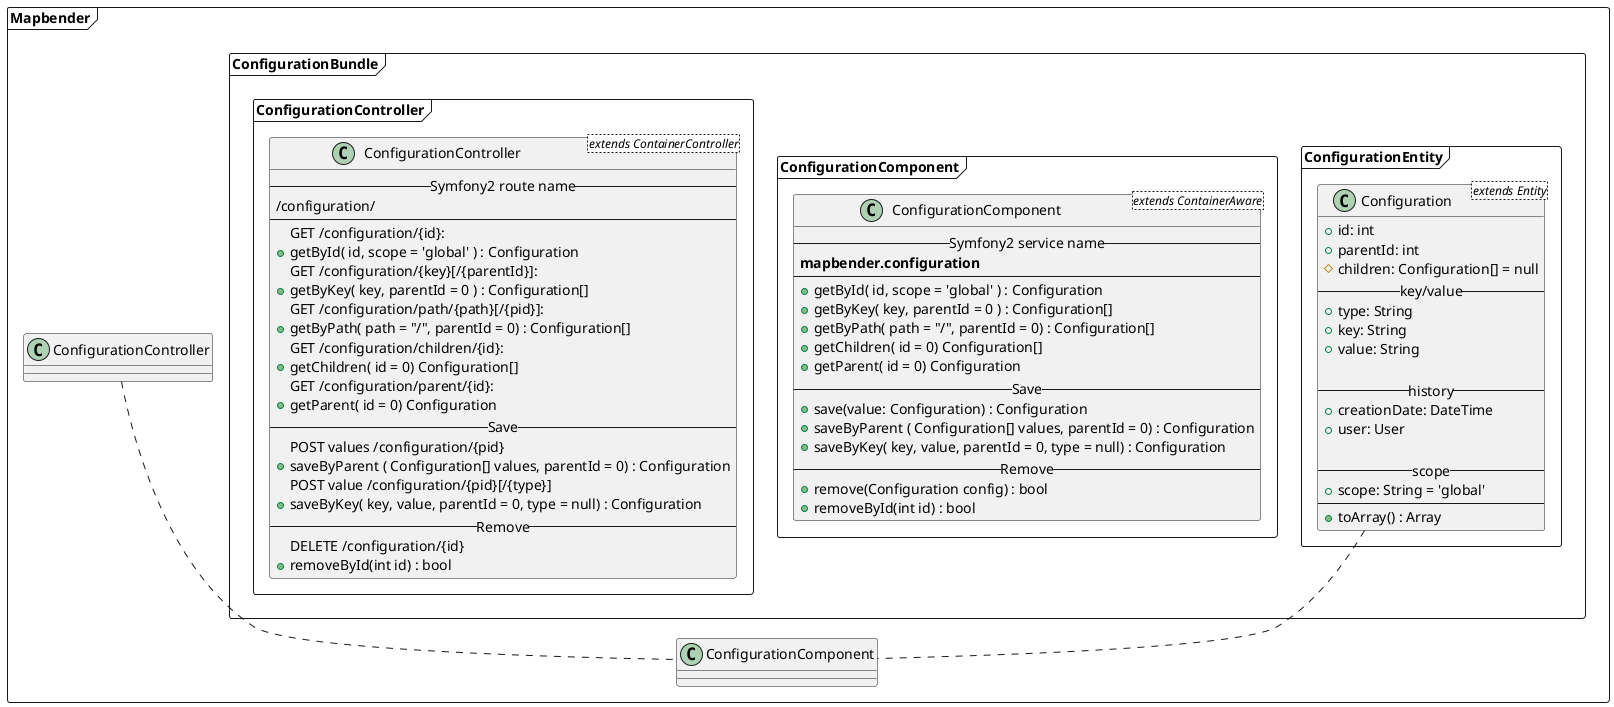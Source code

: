@startuml
package Mapbender <<Frame>> {
  package ConfigurationBundle <<frame>> {
    package ConfigurationEntity <<frame>> {
      class Configuration <extends Entity> {
        + id: int
        + parentId: int
        # children: Configuration[] = null
        -- key/value --
        + type: String
        + key: String
        + value: String

        -- history --
        + creationDate: DateTime
        + user: User

        -- scope --
        + scope: String = 'global'
        --
        + toArray() : Array
      }
    }

    package ConfigurationComponent <<frame>> {
      class ConfigurationComponent <extends ContainerAware> {
        -- Symfony2 service name --
        **mapbender.configuration**
        --
        + getById( id, scope = 'global' ) : Configuration
        + getByKey( key, parentId = 0 ) : Configuration[]
        + getByPath( path = "/", parentId = 0) : Configuration[]
        + getChildren( id = 0) Configuration[]
        + getParent( id = 0) Configuration
        -- Save --
        + save(value: Configuration) : Configuration
        + saveByParent ( Configuration[] values, parentId = 0) : Configuration
        + saveByKey( key, value, parentId = 0, type = null) : Configuration
        -- Remove --
        + remove(Configuration config) : bool
        + removeById(int id) : bool
      }
    }
    package ConfigurationController <<frame>> {
      class ConfigurationController <extends ContainerController> {
        -- Symfony2 route name --
        /configuration/
        --
        GET /configuration/{id}:
        + getById( id, scope = 'global' ) : Configuration
        GET /configuration/{key}[/{parentId}]:
        + getByKey( key, parentId = 0 ) : Configuration[]
        GET /configuration/path/{path}[/{pid}]:
        + getByPath( path = "/", parentId = 0) : Configuration[]
        GET /configuration/children/{id}:
        + getChildren( id = 0) Configuration[]
        GET /configuration/parent/{id}:
        + getParent( id = 0) Configuration
        -- Save --
        POST values /configuration/{pid}
        + saveByParent ( Configuration[] values, parentId = 0) : Configuration
        POST value /configuration/{pid}[/{type}]
        + saveByKey( key, value, parentId = 0, type = null) : Configuration
        -- Remove --
        DELETE /configuration/{id}
        + removeById(int id) : bool
      }
    }
  }

  Configuration .. ConfigurationComponent
  ConfigurationController .. ConfigurationComponent
}

@enduml